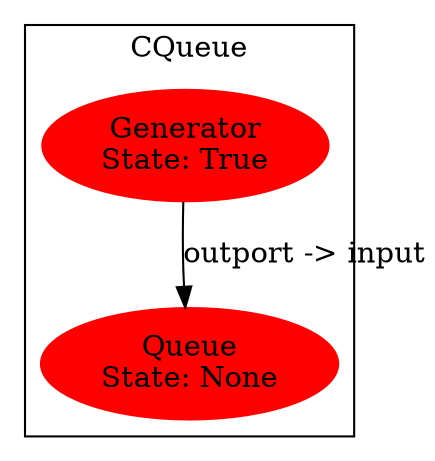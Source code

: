 digraph G {
  subgraph "clusterCQueue" {
  label = "CQueue"
  color=black
  "CQueue.Generator" [
    label = "Generator\nState: True"
    color="red"
    style=filled
]
  "CQueue.Queue" [
    label = "Queue\nState: None"
    color="red"
    style=filled
]
  }
  "CQueue.Generator" -> "CQueue.Queue" [label="outport -> input"];
}
